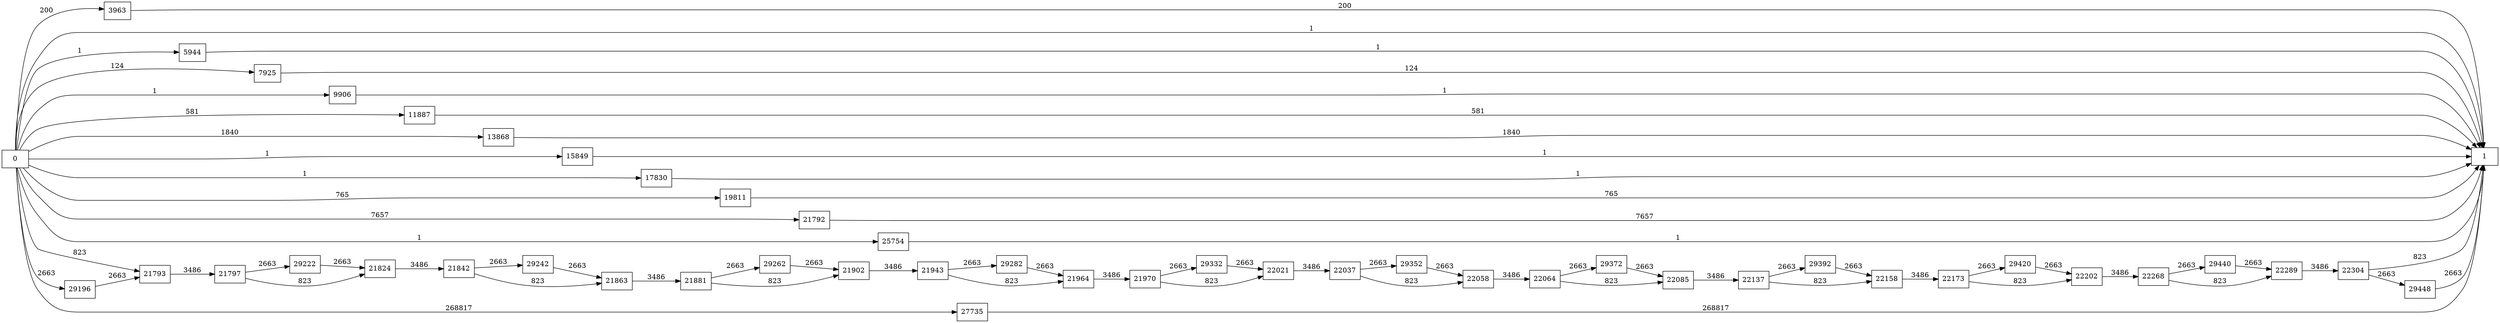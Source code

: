 digraph {
	graph [rankdir=LR]
	node [shape=rectangle]
	3963 -> 1 [label=200]
	5944 -> 1 [label=1]
	7925 -> 1 [label=124]
	9906 -> 1 [label=1]
	11887 -> 1 [label=581]
	13868 -> 1 [label=1840]
	15849 -> 1 [label=1]
	17830 -> 1 [label=1]
	19811 -> 1 [label=765]
	21792 -> 1 [label=7657]
	21793 -> 21797 [label=3486]
	21797 -> 21824 [label=823]
	21797 -> 29222 [label=2663]
	21824 -> 21842 [label=3486]
	21842 -> 21863 [label=823]
	21842 -> 29242 [label=2663]
	21863 -> 21881 [label=3486]
	21881 -> 21902 [label=823]
	21881 -> 29262 [label=2663]
	21902 -> 21943 [label=3486]
	21943 -> 21964 [label=823]
	21943 -> 29282 [label=2663]
	21964 -> 21970 [label=3486]
	21970 -> 22021 [label=823]
	21970 -> 29332 [label=2663]
	22021 -> 22037 [label=3486]
	22037 -> 22058 [label=823]
	22037 -> 29352 [label=2663]
	22058 -> 22064 [label=3486]
	22064 -> 22085 [label=823]
	22064 -> 29372 [label=2663]
	22085 -> 22137 [label=3486]
	22137 -> 22158 [label=823]
	22137 -> 29392 [label=2663]
	22158 -> 22173 [label=3486]
	22173 -> 22202 [label=823]
	22173 -> 29420 [label=2663]
	22202 -> 22268 [label=3486]
	22268 -> 22289 [label=823]
	22268 -> 29440 [label=2663]
	22289 -> 22304 [label=3486]
	22304 -> 1 [label=823]
	22304 -> 29448 [label=2663]
	25754 -> 1 [label=1]
	27735 -> 1 [label=268817]
	29196 -> 21793 [label=2663]
	29222 -> 21824 [label=2663]
	29242 -> 21863 [label=2663]
	29262 -> 21902 [label=2663]
	29282 -> 21964 [label=2663]
	29332 -> 22021 [label=2663]
	29352 -> 22058 [label=2663]
	29372 -> 22085 [label=2663]
	29392 -> 22158 [label=2663]
	29420 -> 22202 [label=2663]
	29440 -> 22289 [label=2663]
	29448 -> 1 [label=2663]
	0 -> 21793 [label=823]
	0 -> 1 [label=1]
	0 -> 3963 [label=200]
	0 -> 5944 [label=1]
	0 -> 7925 [label=124]
	0 -> 9906 [label=1]
	0 -> 11887 [label=581]
	0 -> 13868 [label=1840]
	0 -> 15849 [label=1]
	0 -> 17830 [label=1]
	0 -> 19811 [label=765]
	0 -> 21792 [label=7657]
	0 -> 25754 [label=1]
	0 -> 27735 [label=268817]
	0 -> 29196 [label=2663]
}
